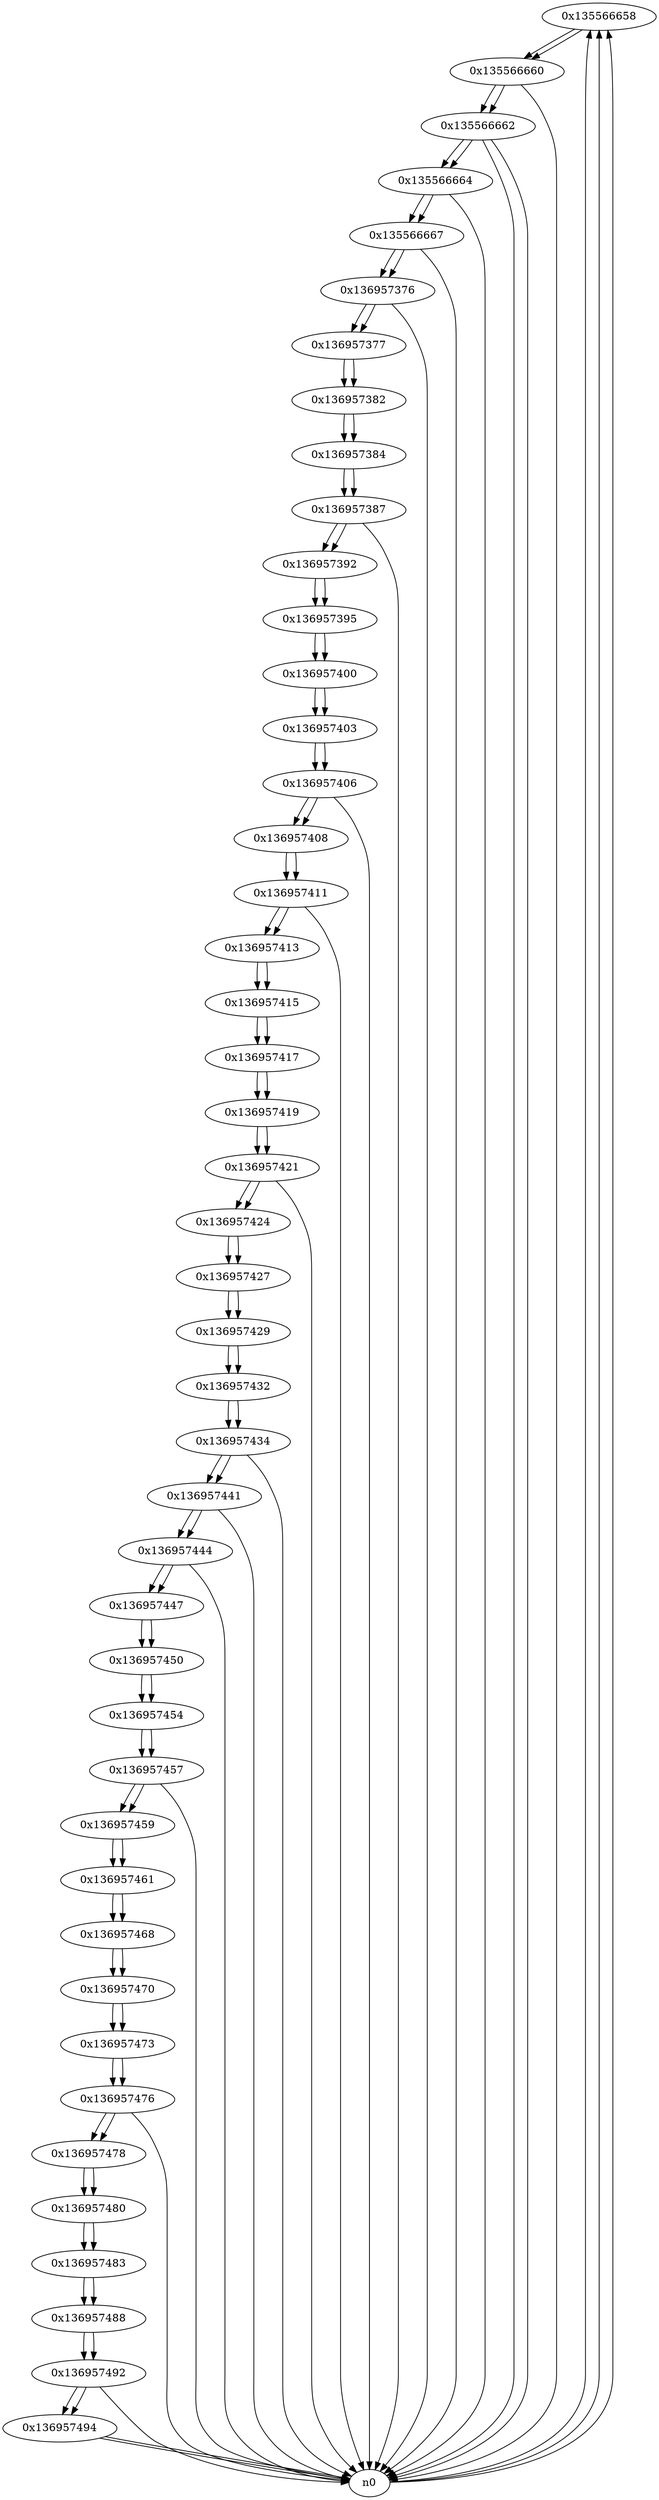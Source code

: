 digraph G{
/* nodes */
  n1 [label="0x135566658"]
  n2 [label="0x135566660"]
  n3 [label="0x135566662"]
  n4 [label="0x135566664"]
  n5 [label="0x135566667"]
  n6 [label="0x136957376"]
  n7 [label="0x136957377"]
  n8 [label="0x136957382"]
  n9 [label="0x136957384"]
  n10 [label="0x136957387"]
  n11 [label="0x136957392"]
  n12 [label="0x136957395"]
  n13 [label="0x136957400"]
  n14 [label="0x136957403"]
  n15 [label="0x136957406"]
  n16 [label="0x136957408"]
  n17 [label="0x136957411"]
  n18 [label="0x136957413"]
  n19 [label="0x136957415"]
  n20 [label="0x136957417"]
  n21 [label="0x136957419"]
  n22 [label="0x136957421"]
  n23 [label="0x136957424"]
  n24 [label="0x136957427"]
  n25 [label="0x136957429"]
  n26 [label="0x136957432"]
  n27 [label="0x136957434"]
  n28 [label="0x136957441"]
  n29 [label="0x136957444"]
  n30 [label="0x136957447"]
  n31 [label="0x136957450"]
  n32 [label="0x136957454"]
  n33 [label="0x136957457"]
  n34 [label="0x136957459"]
  n35 [label="0x136957461"]
  n36 [label="0x136957468"]
  n37 [label="0x136957470"]
  n38 [label="0x136957473"]
  n39 [label="0x136957476"]
  n40 [label="0x136957478"]
  n41 [label="0x136957480"]
  n42 [label="0x136957483"]
  n43 [label="0x136957488"]
  n44 [label="0x136957492"]
  n45 [label="0x136957494"]
/* edges */
n1 -> n2;
n0 -> n1;
n0 -> n1;
n0 -> n1;
n2 -> n3;
n2 -> n0;
n1 -> n2;
n3 -> n4;
n3 -> n0;
n3 -> n0;
n2 -> n3;
n4 -> n5;
n4 -> n0;
n3 -> n4;
n5 -> n6;
n5 -> n0;
n4 -> n5;
n6 -> n7;
n6 -> n0;
n5 -> n6;
n7 -> n8;
n6 -> n7;
n8 -> n9;
n7 -> n8;
n9 -> n10;
n8 -> n9;
n10 -> n11;
n10 -> n0;
n9 -> n10;
n11 -> n12;
n10 -> n11;
n12 -> n13;
n11 -> n12;
n13 -> n14;
n12 -> n13;
n14 -> n15;
n13 -> n14;
n15 -> n16;
n15 -> n0;
n14 -> n15;
n16 -> n17;
n15 -> n16;
n17 -> n18;
n17 -> n0;
n16 -> n17;
n18 -> n19;
n17 -> n18;
n19 -> n20;
n18 -> n19;
n20 -> n21;
n19 -> n20;
n21 -> n22;
n20 -> n21;
n22 -> n23;
n22 -> n0;
n21 -> n22;
n23 -> n24;
n22 -> n23;
n24 -> n25;
n23 -> n24;
n25 -> n26;
n24 -> n25;
n26 -> n27;
n25 -> n26;
n27 -> n28;
n27 -> n0;
n26 -> n27;
n28 -> n29;
n28 -> n0;
n27 -> n28;
n29 -> n30;
n29 -> n0;
n28 -> n29;
n30 -> n31;
n29 -> n30;
n31 -> n32;
n30 -> n31;
n32 -> n33;
n31 -> n32;
n33 -> n34;
n33 -> n0;
n32 -> n33;
n34 -> n35;
n33 -> n34;
n35 -> n36;
n34 -> n35;
n36 -> n37;
n35 -> n36;
n37 -> n38;
n36 -> n37;
n38 -> n39;
n37 -> n38;
n39 -> n40;
n39 -> n0;
n38 -> n39;
n40 -> n41;
n39 -> n40;
n41 -> n42;
n40 -> n41;
n42 -> n43;
n41 -> n42;
n43 -> n44;
n42 -> n43;
n44 -> n45;
n44 -> n0;
n43 -> n44;
n45 -> n0;
n45 -> n0;
n44 -> n45;
}
